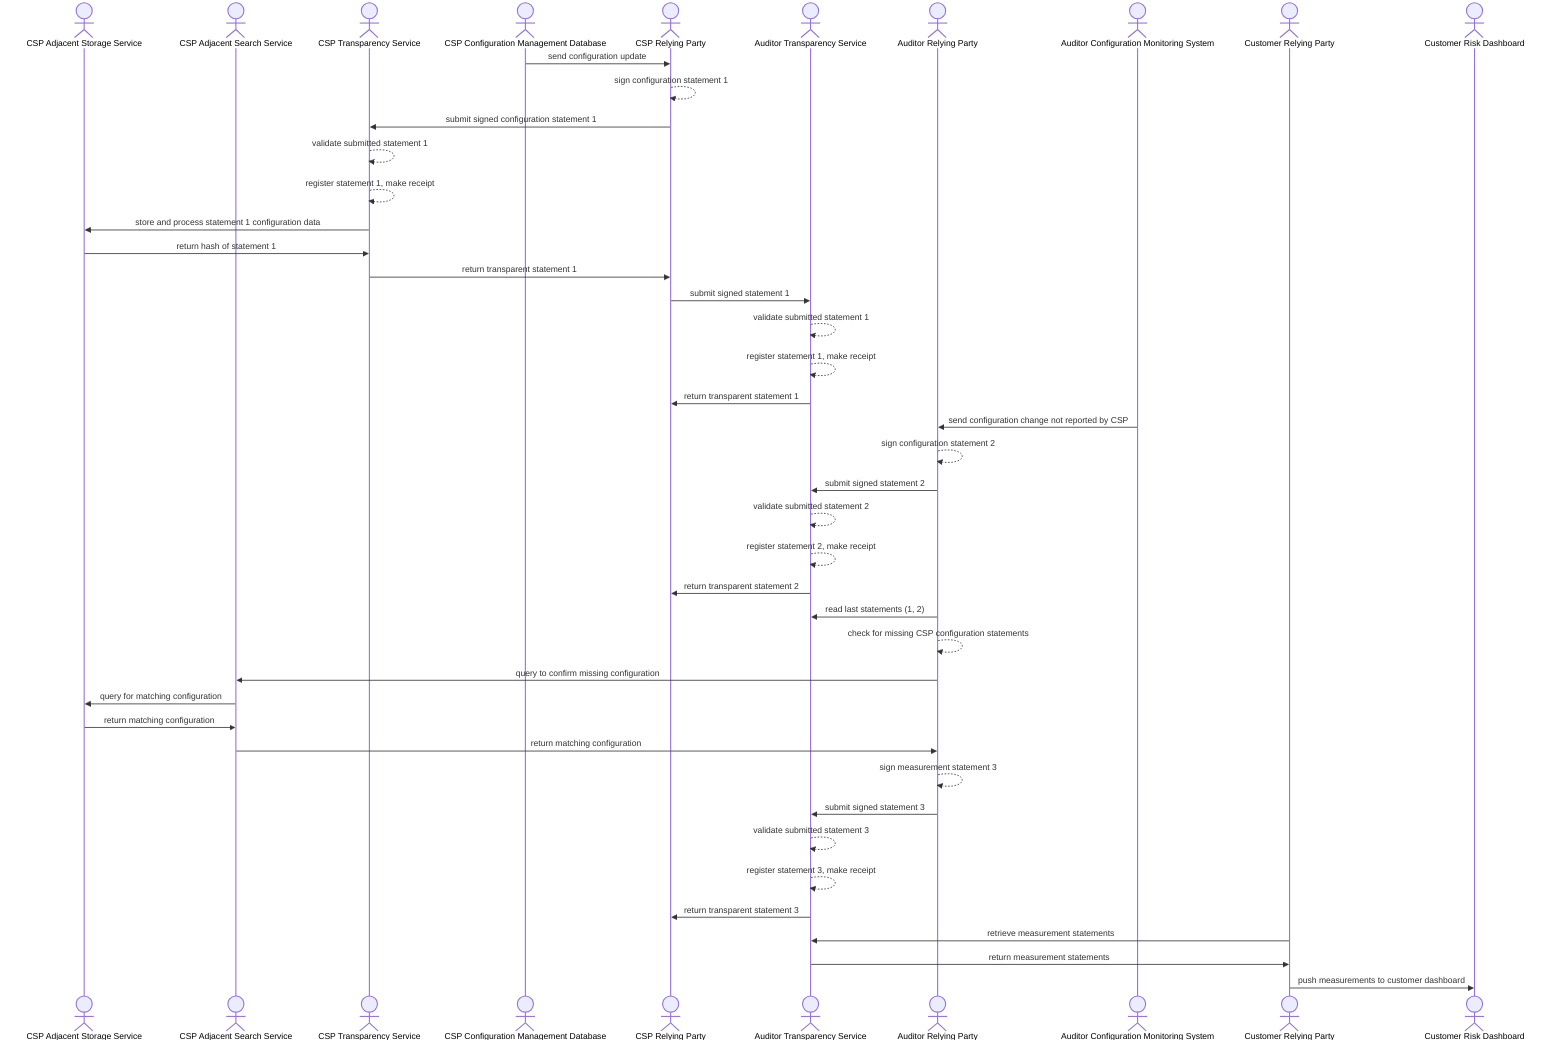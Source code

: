 sequenceDiagram
          actor CSP_TS_STORE as CSP Adjacent Storage Service
          actor CSP_TS_SEARCH as CSP Adjacent Search Service
          actor CSP_TS as CSP Transparency Service
          actor CSP_CMBD as CSP Configuration Management Database
          actor CSP_RP as CSP Relying Party
          actor AUDITOR_TS as Auditor Transparency Service
          actor AUDITOR_RP as Auditor Relying Party
          actor AUDITOR_CMS as Auditor Configuration Monitoring System
          actor CUSTOMER_RP as Customer Relying Party
          actor CUSTOMER_GRC as Customer Risk Dashboard
          CSP_CMBD->>CSP_RP: send configuration update
          CSP_RP-->>CSP_RP: sign configuration statement 1
          CSP_RP->>CSP_TS: submit signed configuration statement 1
          CSP_TS-->>CSP_TS: validate submitted statement 1
          CSP_TS-->>CSP_TS: register statement 1, make receipt
          CSP_TS->>CSP_TS_STORE: store and process statement 1 configuration data
          CSP_TS_STORE->>CSP_TS: return hash of statement 1
          CSP_TS->>CSP_RP: return transparent statement 1
          CSP_RP->>AUDITOR_TS: submit signed statement 1
          AUDITOR_TS-->>AUDITOR_TS: validate submitted statement 1
          AUDITOR_TS-->>AUDITOR_TS: register statement 1, make receipt
          AUDITOR_TS->>CSP_RP: return transparent statement 1
          AUDITOR_CMS->>AUDITOR_RP: send configuration change not reported by CSP
          AUDITOR_RP-->>AUDITOR_RP: sign configuration statement 2
          AUDITOR_RP->>AUDITOR_TS: submit signed statement 2
          AUDITOR_TS-->>AUDITOR_TS: validate submitted statement 2
          AUDITOR_TS-->>AUDITOR_TS: register statement 2, make receipt
          AUDITOR_TS->>CSP_RP: return transparent statement 2
          AUDITOR_RP->>AUDITOR_TS: read last statements (1, 2)
          AUDITOR_RP-->>AUDITOR_RP: check for missing CSP configuration statements
          AUDITOR_RP->>CSP_TS_SEARCH: query to confirm missing configuration
          CSP_TS_SEARCH->>CSP_TS_STORE: query for matching configuration
          CSP_TS_STORE->>CSP_TS_SEARCH: return matching configuration
          CSP_TS_SEARCH->>AUDITOR_RP: return matching configuration
          AUDITOR_RP-->>AUDITOR_RP: sign measurement statement 3
          AUDITOR_RP->>AUDITOR_TS: submit signed statement 3
          AUDITOR_TS-->>AUDITOR_TS: validate submitted statement 3
          AUDITOR_TS-->>AUDITOR_TS: register statement 3, make receipt
          AUDITOR_TS->>CSP_RP: return transparent statement 3
          CUSTOMER_RP->>AUDITOR_TS: retrieve measurement statements
          AUDITOR_TS->>CUSTOMER_RP: return measurement statements
          CUSTOMER_RP->>CUSTOMER_GRC: push measurements to customer dashboard